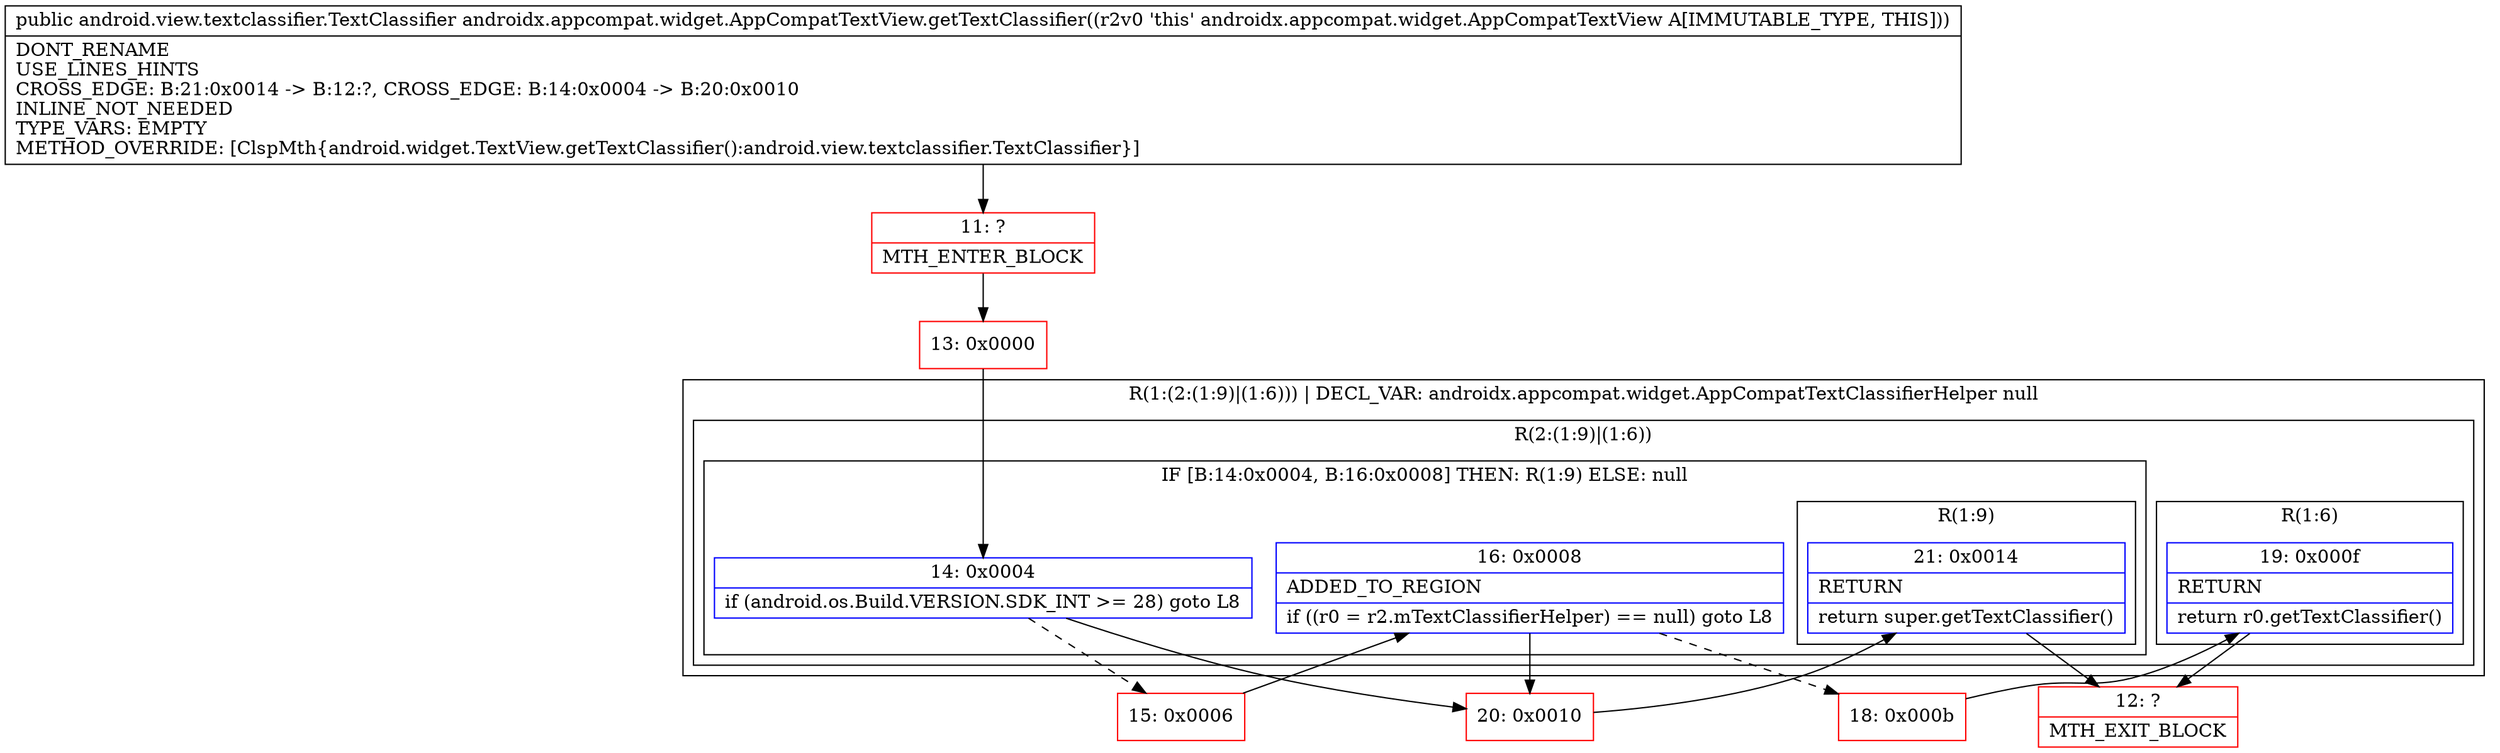 digraph "CFG forandroidx.appcompat.widget.AppCompatTextView.getTextClassifier()Landroid\/view\/textclassifier\/TextClassifier;" {
subgraph cluster_Region_1835186549 {
label = "R(1:(2:(1:9)|(1:6))) | DECL_VAR: androidx.appcompat.widget.AppCompatTextClassifierHelper null\l";
node [shape=record,color=blue];
subgraph cluster_Region_1902865005 {
label = "R(2:(1:9)|(1:6))";
node [shape=record,color=blue];
subgraph cluster_IfRegion_1933991310 {
label = "IF [B:14:0x0004, B:16:0x0008] THEN: R(1:9) ELSE: null";
node [shape=record,color=blue];
Node_14 [shape=record,label="{14\:\ 0x0004|if (android.os.Build.VERSION.SDK_INT \>= 28) goto L8\l}"];
Node_16 [shape=record,label="{16\:\ 0x0008|ADDED_TO_REGION\l|if ((r0 = r2.mTextClassifierHelper) == null) goto L8\l}"];
subgraph cluster_Region_327332191 {
label = "R(1:9)";
node [shape=record,color=blue];
Node_21 [shape=record,label="{21\:\ 0x0014|RETURN\l|return super.getTextClassifier()\l}"];
}
}
subgraph cluster_Region_1808997195 {
label = "R(1:6)";
node [shape=record,color=blue];
Node_19 [shape=record,label="{19\:\ 0x000f|RETURN\l|return r0.getTextClassifier()\l}"];
}
}
}
Node_11 [shape=record,color=red,label="{11\:\ ?|MTH_ENTER_BLOCK\l}"];
Node_13 [shape=record,color=red,label="{13\:\ 0x0000}"];
Node_15 [shape=record,color=red,label="{15\:\ 0x0006}"];
Node_18 [shape=record,color=red,label="{18\:\ 0x000b}"];
Node_12 [shape=record,color=red,label="{12\:\ ?|MTH_EXIT_BLOCK\l}"];
Node_20 [shape=record,color=red,label="{20\:\ 0x0010}"];
MethodNode[shape=record,label="{public android.view.textclassifier.TextClassifier androidx.appcompat.widget.AppCompatTextView.getTextClassifier((r2v0 'this' androidx.appcompat.widget.AppCompatTextView A[IMMUTABLE_TYPE, THIS]))  | DONT_RENAME\lUSE_LINES_HINTS\lCROSS_EDGE: B:21:0x0014 \-\> B:12:?, CROSS_EDGE: B:14:0x0004 \-\> B:20:0x0010\lINLINE_NOT_NEEDED\lTYPE_VARS: EMPTY\lMETHOD_OVERRIDE: [ClspMth\{android.widget.TextView.getTextClassifier():android.view.textclassifier.TextClassifier\}]\l}"];
MethodNode -> Node_11;Node_14 -> Node_15[style=dashed];
Node_14 -> Node_20;
Node_16 -> Node_18[style=dashed];
Node_16 -> Node_20;
Node_21 -> Node_12;
Node_19 -> Node_12;
Node_11 -> Node_13;
Node_13 -> Node_14;
Node_15 -> Node_16;
Node_18 -> Node_19;
Node_20 -> Node_21;
}


